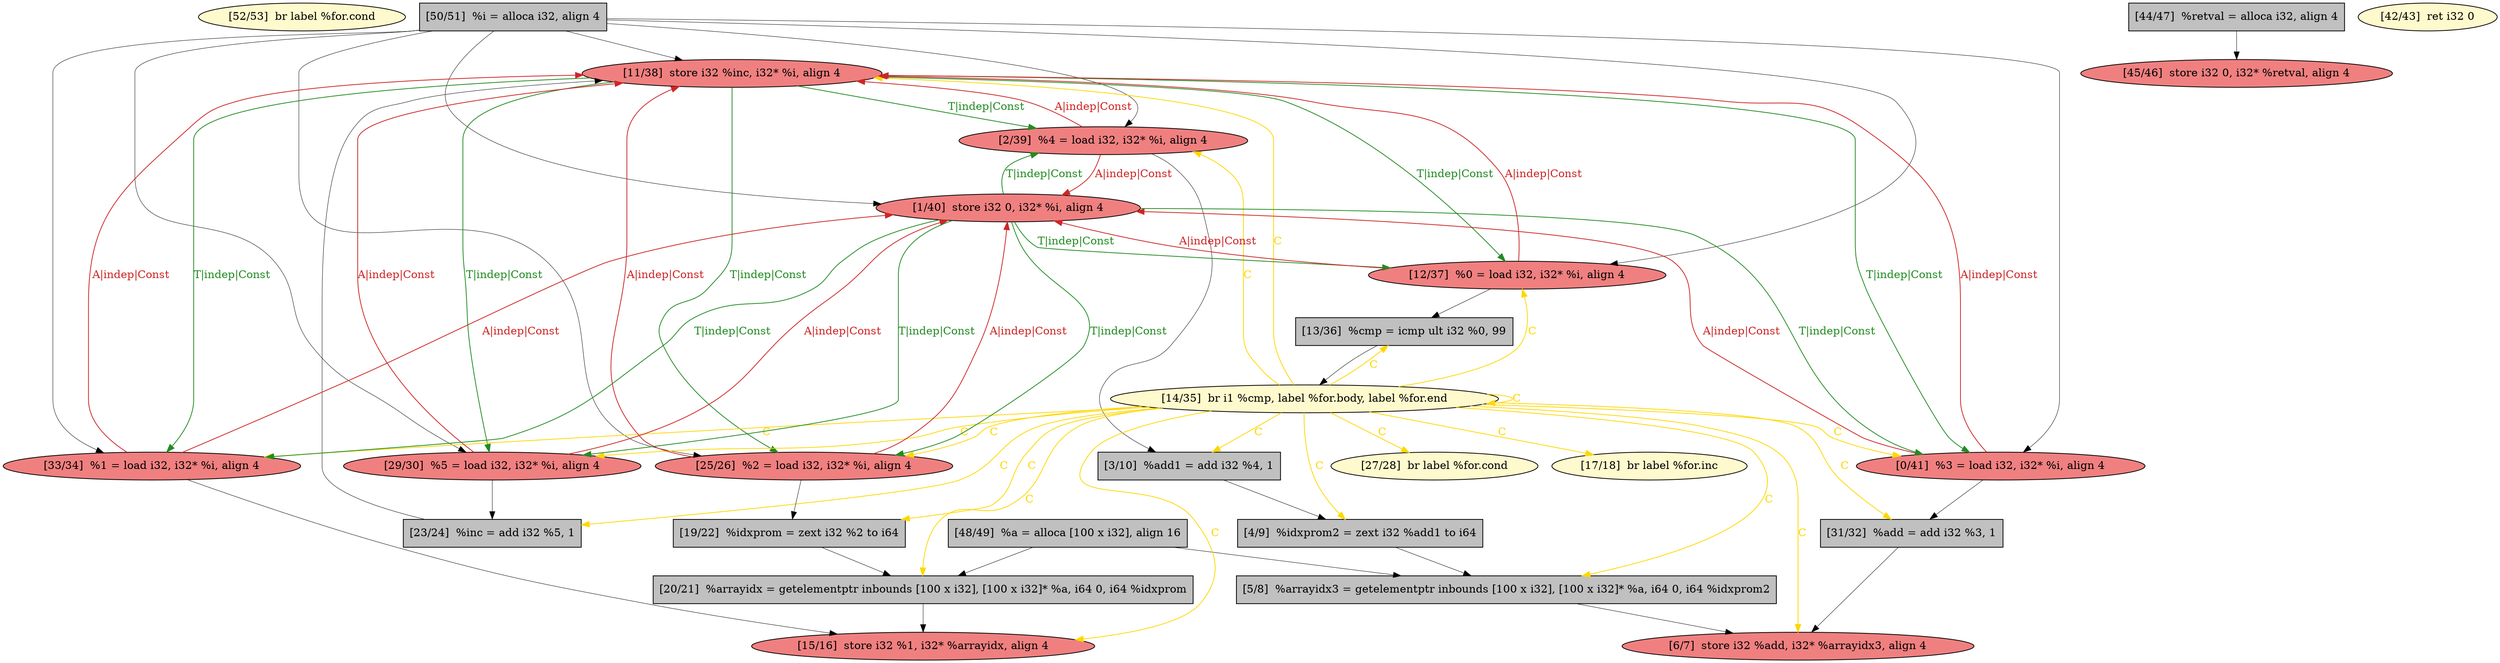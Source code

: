 
digraph G {


node53 [fillcolor=lemonchiffon,label="[52/53]  br label %for.cond",shape=ellipse,style=filled ]
node52 [fillcolor=grey,label="[50/51]  %i = alloca i32, align 4",shape=rectangle,style=filled ]
node51 [fillcolor=lightcoral,label="[11/38]  store i32 %inc, i32* %i, align 4",shape=ellipse,style=filled ]
node48 [fillcolor=lightcoral,label="[15/16]  store i32 %1, i32* %arrayidx, align 4",shape=ellipse,style=filled ]
node47 [fillcolor=lightcoral,label="[45/46]  store i32 0, i32* %retval, align 4",shape=ellipse,style=filled ]
node46 [fillcolor=lightcoral,label="[2/39]  %4 = load i32, i32* %i, align 4",shape=ellipse,style=filled ]
node45 [fillcolor=grey,label="[23/24]  %inc = add i32 %5, 1",shape=rectangle,style=filled ]
node44 [fillcolor=grey,label="[48/49]  %a = alloca [100 x i32], align 16",shape=rectangle,style=filled ]
node32 [fillcolor=lemonchiffon,label="[14/35]  br i1 %cmp, label %for.body, label %for.end",shape=ellipse,style=filled ]
node30 [fillcolor=grey,label="[19/22]  %idxprom = zext i32 %2 to i64",shape=rectangle,style=filled ]
node38 [fillcolor=grey,label="[4/9]  %idxprom2 = zext i32 %add1 to i64",shape=rectangle,style=filled ]
node29 [fillcolor=lemonchiffon,label="[27/28]  br label %for.cond",shape=ellipse,style=filled ]
node33 [fillcolor=grey,label="[13/36]  %cmp = icmp ult i32 %0, 99",shape=rectangle,style=filled ]
node40 [fillcolor=lightcoral,label="[29/30]  %5 = load i32, i32* %i, align 4",shape=ellipse,style=filled ]
node36 [fillcolor=grey,label="[20/21]  %arrayidx = getelementptr inbounds [100 x i32], [100 x i32]* %a, i64 0, i64 %idxprom",shape=rectangle,style=filled ]
node27 [fillcolor=lightcoral,label="[0/41]  %3 = load i32, i32* %i, align 4",shape=ellipse,style=filled ]
node28 [fillcolor=lightcoral,label="[25/26]  %2 = load i32, i32* %i, align 4",shape=ellipse,style=filled ]
node50 [fillcolor=lightcoral,label="[1/40]  store i32 0, i32* %i, align 4",shape=ellipse,style=filled ]
node34 [fillcolor=lightcoral,label="[12/37]  %0 = load i32, i32* %i, align 4",shape=ellipse,style=filled ]
node49 [fillcolor=lemonchiffon,label="[17/18]  br label %for.inc",shape=ellipse,style=filled ]
node35 [fillcolor=grey,label="[31/32]  %add = add i32 %3, 1",shape=rectangle,style=filled ]
node31 [fillcolor=grey,label="[3/10]  %add1 = add i32 %4, 1",shape=rectangle,style=filled ]
node39 [fillcolor=grey,label="[5/8]  %arrayidx3 = getelementptr inbounds [100 x i32], [100 x i32]* %a, i64 0, i64 %idxprom2",shape=rectangle,style=filled ]
node43 [fillcolor=grey,label="[44/47]  %retval = alloca i32, align 4",shape=rectangle,style=filled ]
node37 [fillcolor=lightcoral,label="[33/34]  %1 = load i32, i32* %i, align 4",shape=ellipse,style=filled ]
node41 [fillcolor=lemonchiffon,label="[42/43]  ret i32 0",shape=ellipse,style=filled ]
node42 [fillcolor=lightcoral,label="[6/7]  store i32 %add, i32* %arrayidx3, align 4",shape=ellipse,style=filled ]

node46->node50 [style=solid,color=firebrick3,label="A|indep|Const",penwidth=1.0,fontcolor=firebrick3 ]
node50->node46 [style=solid,color=forestgreen,label="T|indep|Const",penwidth=1.0,fontcolor=forestgreen ]
node50->node27 [style=solid,color=forestgreen,label="T|indep|Const",penwidth=1.0,fontcolor=forestgreen ]
node37->node48 [style=solid,color=black,label="",penwidth=0.5,fontcolor=black ]
node52->node27 [style=solid,color=black,label="",penwidth=0.5,fontcolor=black ]
node33->node32 [style=solid,color=black,label="",penwidth=0.5,fontcolor=black ]
node34->node33 [style=solid,color=black,label="",penwidth=0.5,fontcolor=black ]
node51->node46 [style=solid,color=forestgreen,label="T|indep|Const",penwidth=1.0,fontcolor=forestgreen ]
node51->node40 [style=solid,color=forestgreen,label="T|indep|Const",penwidth=1.0,fontcolor=forestgreen ]
node32->node42 [style=solid,color=gold,label="C",penwidth=1.0,fontcolor=gold ]
node46->node51 [style=solid,color=firebrick3,label="A|indep|Const",penwidth=1.0,fontcolor=firebrick3 ]
node46->node31 [style=solid,color=black,label="",penwidth=0.5,fontcolor=black ]
node28->node30 [style=solid,color=black,label="",penwidth=0.5,fontcolor=black ]
node44->node39 [style=solid,color=black,label="",penwidth=0.5,fontcolor=black ]
node27->node35 [style=solid,color=black,label="",penwidth=0.5,fontcolor=black ]
node44->node36 [style=solid,color=black,label="",penwidth=0.5,fontcolor=black ]
node52->node51 [style=solid,color=black,label="",penwidth=0.5,fontcolor=black ]
node32->node45 [style=solid,color=gold,label="C",penwidth=1.0,fontcolor=gold ]
node35->node42 [style=solid,color=black,label="",penwidth=0.5,fontcolor=black ]
node40->node45 [style=solid,color=black,label="",penwidth=0.5,fontcolor=black ]
node50->node37 [style=solid,color=forestgreen,label="T|indep|Const",penwidth=1.0,fontcolor=forestgreen ]
node39->node42 [style=solid,color=black,label="",penwidth=0.5,fontcolor=black ]
node52->node46 [style=solid,color=black,label="",penwidth=0.5,fontcolor=black ]
node28->node51 [style=solid,color=firebrick3,label="A|indep|Const",penwidth=1.0,fontcolor=firebrick3 ]
node50->node40 [style=solid,color=forestgreen,label="T|indep|Const",penwidth=1.0,fontcolor=forestgreen ]
node32->node51 [style=solid,color=gold,label="C",penwidth=1.0,fontcolor=gold ]
node32->node40 [style=solid,color=gold,label="C",penwidth=1.0,fontcolor=gold ]
node32->node34 [style=solid,color=gold,label="C",penwidth=1.0,fontcolor=gold ]
node32->node30 [style=solid,color=gold,label="C",penwidth=1.0,fontcolor=gold ]
node51->node34 [style=solid,color=forestgreen,label="T|indep|Const",penwidth=1.0,fontcolor=forestgreen ]
node51->node28 [style=solid,color=forestgreen,label="T|indep|Const",penwidth=1.0,fontcolor=forestgreen ]
node36->node48 [style=solid,color=black,label="",penwidth=0.5,fontcolor=black ]
node31->node38 [style=solid,color=black,label="",penwidth=0.5,fontcolor=black ]
node40->node51 [style=solid,color=firebrick3,label="A|indep|Const",penwidth=1.0,fontcolor=firebrick3 ]
node45->node51 [style=solid,color=black,label="",penwidth=0.5,fontcolor=black ]
node32->node37 [style=solid,color=gold,label="C",penwidth=1.0,fontcolor=gold ]
node52->node34 [style=solid,color=black,label="",penwidth=0.5,fontcolor=black ]
node34->node50 [style=solid,color=firebrick3,label="A|indep|Const",penwidth=1.0,fontcolor=firebrick3 ]
node32->node29 [style=solid,color=gold,label="C",penwidth=1.0,fontcolor=gold ]
node52->node40 [style=solid,color=black,label="",penwidth=0.5,fontcolor=black ]
node32->node39 [style=solid,color=gold,label="C",penwidth=1.0,fontcolor=gold ]
node51->node27 [style=solid,color=forestgreen,label="T|indep|Const",penwidth=1.0,fontcolor=forestgreen ]
node32->node48 [style=solid,color=gold,label="C",penwidth=1.0,fontcolor=gold ]
node32->node36 [style=solid,color=gold,label="C",penwidth=1.0,fontcolor=gold ]
node27->node50 [style=solid,color=firebrick3,label="A|indep|Const",penwidth=1.0,fontcolor=firebrick3 ]
node32->node33 [style=solid,color=gold,label="C",penwidth=1.0,fontcolor=gold ]
node32->node38 [style=solid,color=gold,label="C",penwidth=1.0,fontcolor=gold ]
node50->node28 [style=solid,color=forestgreen,label="T|indep|Const",penwidth=1.0,fontcolor=forestgreen ]
node32->node31 [style=solid,color=gold,label="C",penwidth=1.0,fontcolor=gold ]
node32->node28 [style=solid,color=gold,label="C",penwidth=1.0,fontcolor=gold ]
node32->node35 [style=solid,color=gold,label="C",penwidth=1.0,fontcolor=gold ]
node30->node36 [style=solid,color=black,label="",penwidth=0.5,fontcolor=black ]
node32->node49 [style=solid,color=gold,label="C",penwidth=1.0,fontcolor=gold ]
node32->node27 [style=solid,color=gold,label="C",penwidth=1.0,fontcolor=gold ]
node27->node51 [style=solid,color=firebrick3,label="A|indep|Const",penwidth=1.0,fontcolor=firebrick3 ]
node50->node34 [style=solid,color=forestgreen,label="T|indep|Const",penwidth=1.0,fontcolor=forestgreen ]
node51->node37 [style=solid,color=forestgreen,label="T|indep|Const",penwidth=1.0,fontcolor=forestgreen ]
node40->node50 [style=solid,color=firebrick3,label="A|indep|Const",penwidth=1.0,fontcolor=firebrick3 ]
node37->node50 [style=solid,color=firebrick3,label="A|indep|Const",penwidth=1.0,fontcolor=firebrick3 ]
node37->node51 [style=solid,color=firebrick3,label="A|indep|Const",penwidth=1.0,fontcolor=firebrick3 ]
node34->node51 [style=solid,color=firebrick3,label="A|indep|Const",penwidth=1.0,fontcolor=firebrick3 ]
node52->node28 [style=solid,color=black,label="",penwidth=0.5,fontcolor=black ]
node32->node46 [style=solid,color=gold,label="C",penwidth=1.0,fontcolor=gold ]
node52->node37 [style=solid,color=black,label="",penwidth=0.5,fontcolor=black ]
node28->node50 [style=solid,color=firebrick3,label="A|indep|Const",penwidth=1.0,fontcolor=firebrick3 ]
node52->node50 [style=solid,color=black,label="",penwidth=0.5,fontcolor=black ]
node43->node47 [style=solid,color=black,label="",penwidth=0.5,fontcolor=black ]
node32->node32 [style=solid,color=gold,label="C",penwidth=1.0,fontcolor=gold ]
node38->node39 [style=solid,color=black,label="",penwidth=0.5,fontcolor=black ]


}
